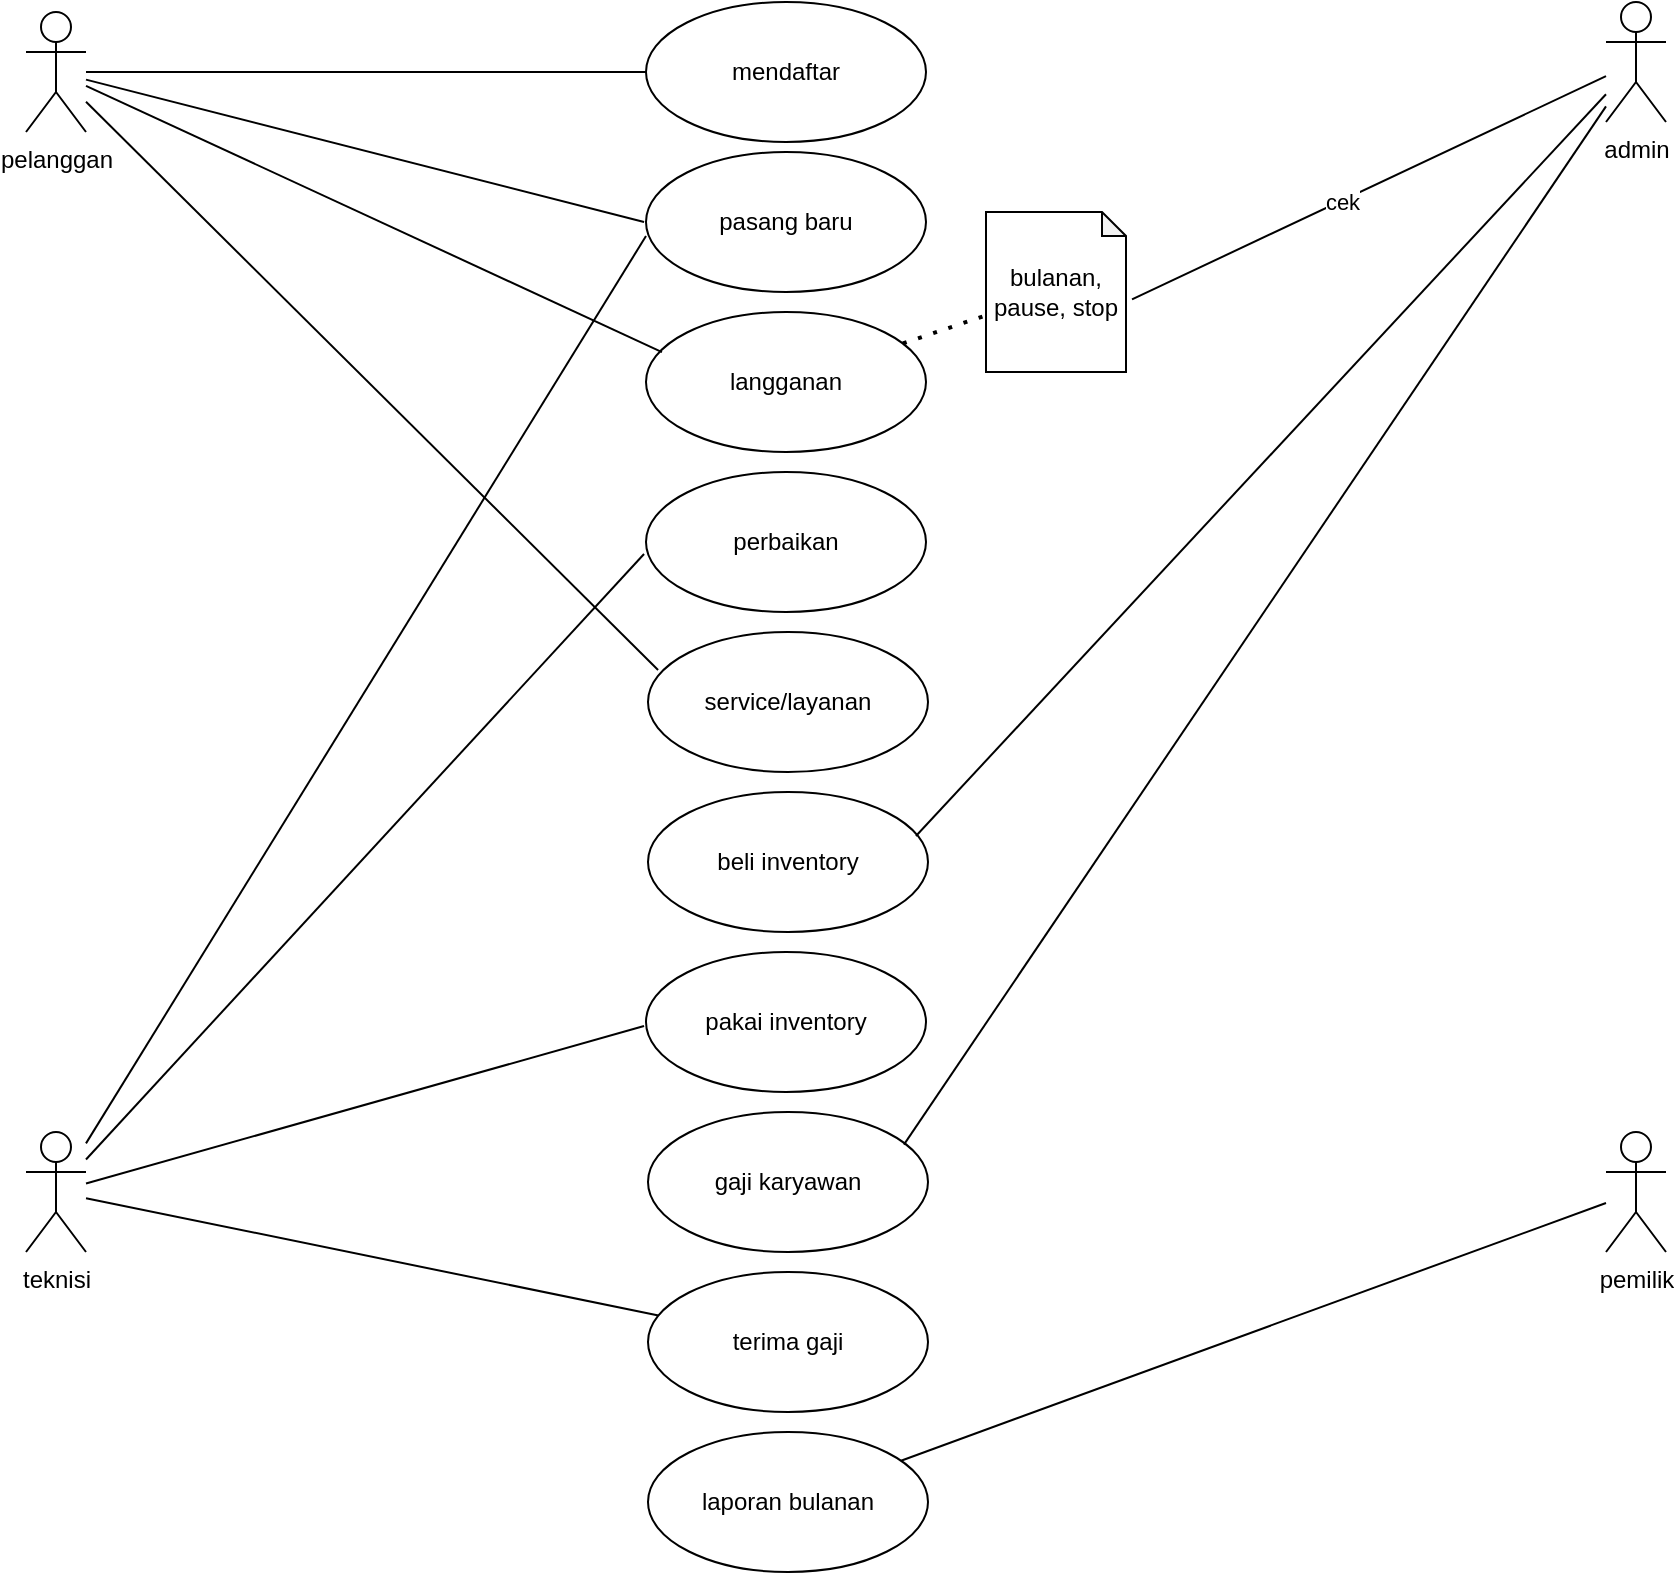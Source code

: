 <mxfile version="15.2.9" type="github">
  <diagram id="T8TC4MAQD_PDJFBQ0sH-" name="Page-1">
    <mxGraphModel dx="1157" dy="643" grid="1" gridSize="10" guides="1" tooltips="1" connect="0" arrows="1" fold="1" page="1" pageScale="1" pageWidth="850" pageHeight="1100" math="0" shadow="0">
      <root>
        <mxCell id="0" />
        <mxCell id="1" parent="0" />
        <mxCell id="yM-iLHwna3-0Nd7lgm04-1" value="pelanggan" style="shape=umlActor;verticalLabelPosition=bottom;verticalAlign=top;html=1;outlineConnect=0;" vertex="1" parent="1">
          <mxGeometry x="20" y="60" width="30" height="60" as="geometry" />
        </mxCell>
        <mxCell id="yM-iLHwna3-0Nd7lgm04-2" value="admin" style="shape=umlActor;verticalLabelPosition=bottom;verticalAlign=top;html=1;outlineConnect=0;" vertex="1" parent="1">
          <mxGeometry x="810" y="55" width="30" height="60" as="geometry" />
        </mxCell>
        <mxCell id="yM-iLHwna3-0Nd7lgm04-3" value="pemilik" style="shape=umlActor;verticalLabelPosition=bottom;verticalAlign=top;html=1;outlineConnect=0;" vertex="1" parent="1">
          <mxGeometry x="810" y="620" width="30" height="60" as="geometry" />
        </mxCell>
        <mxCell id="yM-iLHwna3-0Nd7lgm04-5" value="mendaftar" style="ellipse;whiteSpace=wrap;html=1;" vertex="1" parent="1">
          <mxGeometry x="330" y="55" width="140" height="70" as="geometry" />
        </mxCell>
        <mxCell id="yM-iLHwna3-0Nd7lgm04-6" value="pasang baru" style="ellipse;whiteSpace=wrap;html=1;" vertex="1" parent="1">
          <mxGeometry x="330" y="130" width="140" height="70" as="geometry" />
        </mxCell>
        <mxCell id="yM-iLHwna3-0Nd7lgm04-7" value="langganan" style="ellipse;whiteSpace=wrap;html=1;" vertex="1" parent="1">
          <mxGeometry x="330" y="210" width="140" height="70" as="geometry" />
        </mxCell>
        <mxCell id="yM-iLHwna3-0Nd7lgm04-17" value="" style="endArrow=none;html=1;entryX=0;entryY=0.5;entryDx=0;entryDy=0;" edge="1" parent="1" source="yM-iLHwna3-0Nd7lgm04-1" target="yM-iLHwna3-0Nd7lgm04-5">
          <mxGeometry width="50" height="50" relative="1" as="geometry">
            <mxPoint x="110" y="150" as="sourcePoint" />
            <mxPoint x="170" y="80" as="targetPoint" />
          </mxGeometry>
        </mxCell>
        <mxCell id="yM-iLHwna3-0Nd7lgm04-24" value="" style="endArrow=none;html=1;entryX=-0.007;entryY=0.5;entryDx=0;entryDy=0;entryPerimeter=0;" edge="1" parent="1" source="yM-iLHwna3-0Nd7lgm04-1" target="yM-iLHwna3-0Nd7lgm04-6">
          <mxGeometry width="50" height="50" relative="1" as="geometry">
            <mxPoint x="220" y="190" as="sourcePoint" />
            <mxPoint x="200" y="135.238" as="targetPoint" />
          </mxGeometry>
        </mxCell>
        <mxCell id="yM-iLHwna3-0Nd7lgm04-25" value="" style="endArrow=none;html=1;entryX=0.057;entryY=0.286;entryDx=0;entryDy=0;entryPerimeter=0;" edge="1" parent="1" source="yM-iLHwna3-0Nd7lgm04-1" target="yM-iLHwna3-0Nd7lgm04-7">
          <mxGeometry width="50" height="50" relative="1" as="geometry">
            <mxPoint x="130" y="109.997" as="sourcePoint" />
            <mxPoint x="329.02" y="189.04" as="targetPoint" />
          </mxGeometry>
        </mxCell>
        <mxCell id="yM-iLHwna3-0Nd7lgm04-26" value="teknisi" style="shape=umlActor;verticalLabelPosition=bottom;verticalAlign=top;html=1;outlineConnect=0;fillColor=none;" vertex="1" parent="1">
          <mxGeometry x="20" y="620" width="30" height="60" as="geometry" />
        </mxCell>
        <mxCell id="yM-iLHwna3-0Nd7lgm04-27" value="" style="endArrow=none;html=1;entryX=0;entryY=0.6;entryDx=0;entryDy=0;entryPerimeter=0;" edge="1" parent="1" source="yM-iLHwna3-0Nd7lgm04-26" target="yM-iLHwna3-0Nd7lgm04-6">
          <mxGeometry width="50" height="50" relative="1" as="geometry">
            <mxPoint x="150" y="440" as="sourcePoint" />
            <mxPoint x="200" y="390" as="targetPoint" />
          </mxGeometry>
        </mxCell>
        <mxCell id="yM-iLHwna3-0Nd7lgm04-28" value="perbaikan" style="ellipse;whiteSpace=wrap;html=1;" vertex="1" parent="1">
          <mxGeometry x="330" y="290" width="140" height="70" as="geometry" />
        </mxCell>
        <mxCell id="yM-iLHwna3-0Nd7lgm04-29" value="" style="endArrow=none;html=1;entryX=-0.007;entryY=0.586;entryDx=0;entryDy=0;entryPerimeter=0;" edge="1" parent="1" source="yM-iLHwna3-0Nd7lgm04-26" target="yM-iLHwna3-0Nd7lgm04-28">
          <mxGeometry width="50" height="50" relative="1" as="geometry">
            <mxPoint x="170" y="470" as="sourcePoint" />
            <mxPoint x="220" y="420" as="targetPoint" />
          </mxGeometry>
        </mxCell>
        <mxCell id="yM-iLHwna3-0Nd7lgm04-30" value="service/layanan" style="ellipse;whiteSpace=wrap;html=1;" vertex="1" parent="1">
          <mxGeometry x="331" y="370" width="140" height="70" as="geometry" />
        </mxCell>
        <mxCell id="yM-iLHwna3-0Nd7lgm04-31" value="" style="endArrow=none;html=1;entryX=0.036;entryY=0.271;entryDx=0;entryDy=0;entryPerimeter=0;" edge="1" parent="1" source="yM-iLHwna3-0Nd7lgm04-1" target="yM-iLHwna3-0Nd7lgm04-30">
          <mxGeometry width="50" height="50" relative="1" as="geometry">
            <mxPoint x="180" y="250" as="sourcePoint" />
            <mxPoint x="230" y="200" as="targetPoint" />
          </mxGeometry>
        </mxCell>
        <mxCell id="yM-iLHwna3-0Nd7lgm04-33" value="beli inventory" style="ellipse;whiteSpace=wrap;html=1;" vertex="1" parent="1">
          <mxGeometry x="331" y="450" width="140" height="70" as="geometry" />
        </mxCell>
        <mxCell id="yM-iLHwna3-0Nd7lgm04-34" value="" style="endArrow=none;html=1;exitX=0.957;exitY=0.314;exitDx=0;exitDy=0;exitPerimeter=0;" edge="1" parent="1" source="yM-iLHwna3-0Nd7lgm04-33" target="yM-iLHwna3-0Nd7lgm04-2">
          <mxGeometry width="50" height="50" relative="1" as="geometry">
            <mxPoint x="520" y="470" as="sourcePoint" />
            <mxPoint x="570" y="420" as="targetPoint" />
          </mxGeometry>
        </mxCell>
        <mxCell id="yM-iLHwna3-0Nd7lgm04-35" value="pakai inventory" style="ellipse;whiteSpace=wrap;html=1;" vertex="1" parent="1">
          <mxGeometry x="330" y="530" width="140" height="70" as="geometry" />
        </mxCell>
        <mxCell id="yM-iLHwna3-0Nd7lgm04-36" value="" style="endArrow=none;html=1;entryX=-0.007;entryY=0.529;entryDx=0;entryDy=0;entryPerimeter=0;" edge="1" parent="1" source="yM-iLHwna3-0Nd7lgm04-26" target="yM-iLHwna3-0Nd7lgm04-35">
          <mxGeometry width="50" height="50" relative="1" as="geometry">
            <mxPoint x="140" y="650" as="sourcePoint" />
            <mxPoint x="190" y="600" as="targetPoint" />
          </mxGeometry>
        </mxCell>
        <mxCell id="yM-iLHwna3-0Nd7lgm04-37" value="gaji karyawan" style="ellipse;whiteSpace=wrap;html=1;" vertex="1" parent="1">
          <mxGeometry x="331" y="610" width="140" height="70" as="geometry" />
        </mxCell>
        <mxCell id="yM-iLHwna3-0Nd7lgm04-38" value="" style="endArrow=none;html=1;exitX=0.914;exitY=0.233;exitDx=0;exitDy=0;exitPerimeter=0;" edge="1" parent="1" source="yM-iLHwna3-0Nd7lgm04-37" target="yM-iLHwna3-0Nd7lgm04-2">
          <mxGeometry width="50" height="50" relative="1" as="geometry">
            <mxPoint x="770" y="240" as="sourcePoint" />
            <mxPoint x="820" y="190" as="targetPoint" />
          </mxGeometry>
        </mxCell>
        <mxCell id="yM-iLHwna3-0Nd7lgm04-39" value="terima gaji" style="ellipse;whiteSpace=wrap;html=1;" vertex="1" parent="1">
          <mxGeometry x="331" y="690" width="140" height="70" as="geometry" />
        </mxCell>
        <mxCell id="yM-iLHwna3-0Nd7lgm04-40" value="" style="endArrow=none;html=1;" edge="1" parent="1" source="yM-iLHwna3-0Nd7lgm04-26" target="yM-iLHwna3-0Nd7lgm04-39">
          <mxGeometry width="50" height="50" relative="1" as="geometry">
            <mxPoint x="190" y="720" as="sourcePoint" />
            <mxPoint x="240" y="670" as="targetPoint" />
          </mxGeometry>
        </mxCell>
        <mxCell id="yM-iLHwna3-0Nd7lgm04-41" value="" style="endArrow=none;html=1;exitX=1.043;exitY=0.546;exitDx=0;exitDy=0;exitPerimeter=0;" edge="1" parent="1" source="yM-iLHwna3-0Nd7lgm04-43" target="yM-iLHwna3-0Nd7lgm04-2">
          <mxGeometry width="50" height="50" relative="1" as="geometry">
            <mxPoint x="750" y="125" as="sourcePoint" />
            <mxPoint x="800" y="75" as="targetPoint" />
          </mxGeometry>
        </mxCell>
        <mxCell id="yM-iLHwna3-0Nd7lgm04-42" value="cek" style="edgeLabel;html=1;align=center;verticalAlign=middle;resizable=0;points=[];" vertex="1" connectable="0" parent="yM-iLHwna3-0Nd7lgm04-41">
          <mxGeometry x="-0.117" relative="1" as="geometry">
            <mxPoint as="offset" />
          </mxGeometry>
        </mxCell>
        <mxCell id="yM-iLHwna3-0Nd7lgm04-43" value="bulanan,&lt;br&gt;pause, stop" style="shape=note;whiteSpace=wrap;html=1;backgroundOutline=1;darkOpacity=0.05;fillColor=none;size=12;" vertex="1" parent="1">
          <mxGeometry x="500" y="160" width="70" height="80" as="geometry" />
        </mxCell>
        <mxCell id="yM-iLHwna3-0Nd7lgm04-44" value="" style="endArrow=none;dashed=1;html=1;dashPattern=1 3;strokeWidth=2;" edge="1" parent="1" source="yM-iLHwna3-0Nd7lgm04-7" target="yM-iLHwna3-0Nd7lgm04-43">
          <mxGeometry width="50" height="50" relative="1" as="geometry">
            <mxPoint x="490" y="310" as="sourcePoint" />
            <mxPoint x="540" y="260" as="targetPoint" />
          </mxGeometry>
        </mxCell>
        <mxCell id="yM-iLHwna3-0Nd7lgm04-45" value="laporan bulanan" style="ellipse;whiteSpace=wrap;html=1;" vertex="1" parent="1">
          <mxGeometry x="331" y="770" width="140" height="70" as="geometry" />
        </mxCell>
        <mxCell id="yM-iLHwna3-0Nd7lgm04-46" value="" style="endArrow=none;html=1;" edge="1" parent="1" source="yM-iLHwna3-0Nd7lgm04-45" target="yM-iLHwna3-0Nd7lgm04-3">
          <mxGeometry width="50" height="50" relative="1" as="geometry">
            <mxPoint x="720" y="740" as="sourcePoint" />
            <mxPoint x="770" y="690" as="targetPoint" />
          </mxGeometry>
        </mxCell>
      </root>
    </mxGraphModel>
  </diagram>
</mxfile>

